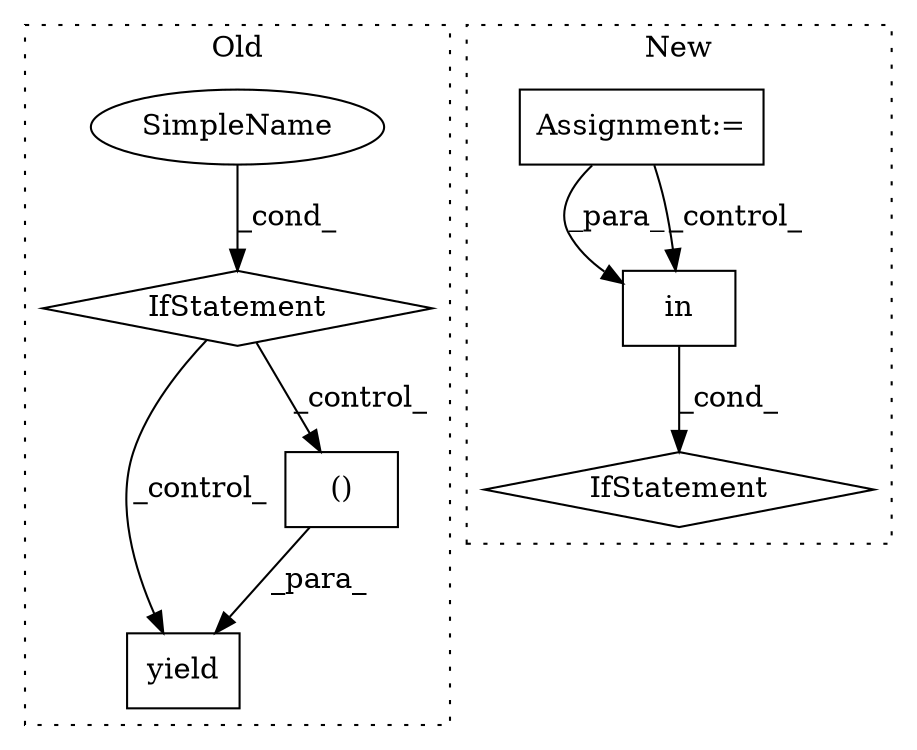 digraph G {
subgraph cluster0 {
1 [label="yield" a="112" s="8596" l="14" shape="box"];
4 [label="IfStatement" a="25" s="8016,8050" l="4,2" shape="diamond"];
5 [label="SimpleName" a="42" s="" l="" shape="ellipse"];
7 [label="()" a="106" s="8610" l="50" shape="box"];
label = "Old";
style="dotted";
}
subgraph cluster1 {
2 [label="in" a="105" s="8697" l="10" shape="box"];
3 [label="IfStatement" a="25" s="8708" l="3" shape="diamond"];
6 [label="Assignment:=" a="7" s="8368" l="58" shape="box"];
label = "New";
style="dotted";
}
2 -> 3 [label="_cond_"];
4 -> 7 [label="_control_"];
4 -> 1 [label="_control_"];
5 -> 4 [label="_cond_"];
6 -> 2 [label="_para_"];
6 -> 2 [label="_control_"];
7 -> 1 [label="_para_"];
}